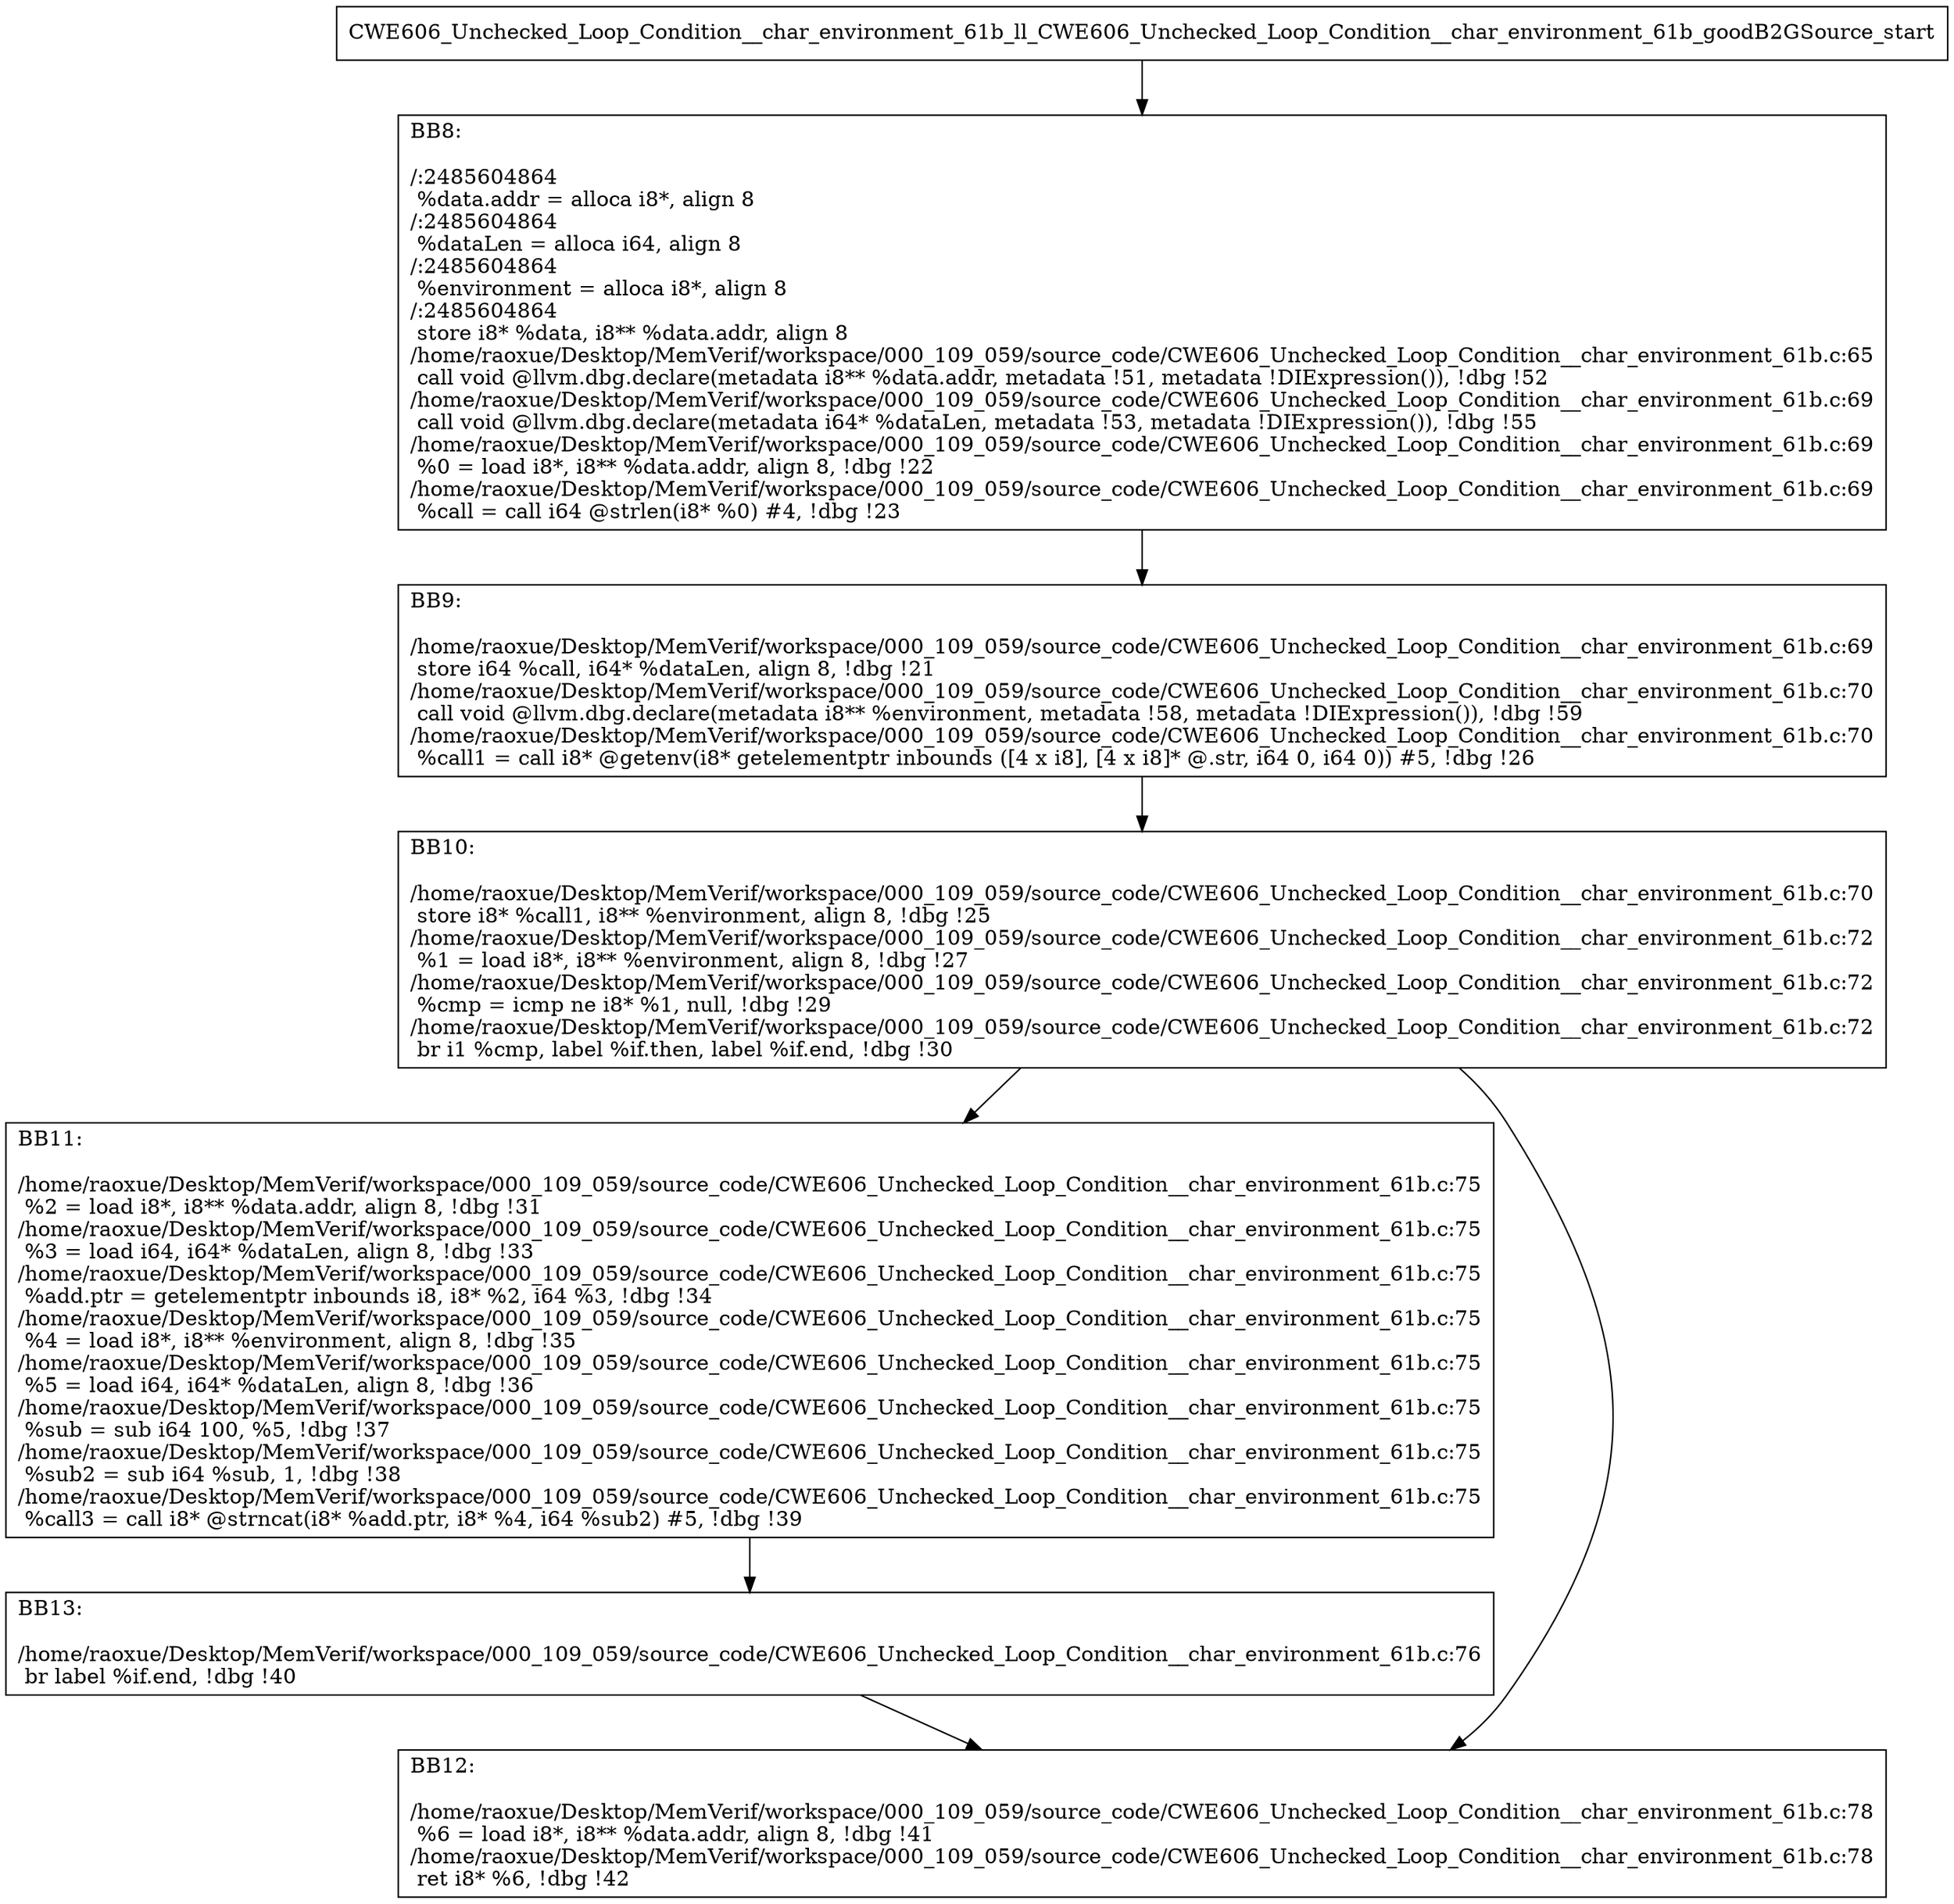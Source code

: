 digraph "CFG for'CWE606_Unchecked_Loop_Condition__char_environment_61b_ll_CWE606_Unchecked_Loop_Condition__char_environment_61b_goodB2GSource' function" {
	BBCWE606_Unchecked_Loop_Condition__char_environment_61b_ll_CWE606_Unchecked_Loop_Condition__char_environment_61b_goodB2GSource_start[shape=record,label="{CWE606_Unchecked_Loop_Condition__char_environment_61b_ll_CWE606_Unchecked_Loop_Condition__char_environment_61b_goodB2GSource_start}"];
	BBCWE606_Unchecked_Loop_Condition__char_environment_61b_ll_CWE606_Unchecked_Loop_Condition__char_environment_61b_goodB2GSource_start-> CWE606_Unchecked_Loop_Condition__char_environment_61b_ll_CWE606_Unchecked_Loop_Condition__char_environment_61b_goodB2GSourceBB8;
	CWE606_Unchecked_Loop_Condition__char_environment_61b_ll_CWE606_Unchecked_Loop_Condition__char_environment_61b_goodB2GSourceBB8 [shape=record, label="{BB8:\l\l/:2485604864\l
  %data.addr = alloca i8*, align 8\l
/:2485604864\l
  %dataLen = alloca i64, align 8\l
/:2485604864\l
  %environment = alloca i8*, align 8\l
/:2485604864\l
  store i8* %data, i8** %data.addr, align 8\l
/home/raoxue/Desktop/MemVerif/workspace/000_109_059/source_code/CWE606_Unchecked_Loop_Condition__char_environment_61b.c:65\l
  call void @llvm.dbg.declare(metadata i8** %data.addr, metadata !51, metadata !DIExpression()), !dbg !52\l
/home/raoxue/Desktop/MemVerif/workspace/000_109_059/source_code/CWE606_Unchecked_Loop_Condition__char_environment_61b.c:69\l
  call void @llvm.dbg.declare(metadata i64* %dataLen, metadata !53, metadata !DIExpression()), !dbg !55\l
/home/raoxue/Desktop/MemVerif/workspace/000_109_059/source_code/CWE606_Unchecked_Loop_Condition__char_environment_61b.c:69\l
  %0 = load i8*, i8** %data.addr, align 8, !dbg !22\l
/home/raoxue/Desktop/MemVerif/workspace/000_109_059/source_code/CWE606_Unchecked_Loop_Condition__char_environment_61b.c:69\l
  %call = call i64 @strlen(i8* %0) #4, !dbg !23\l
}"];
	CWE606_Unchecked_Loop_Condition__char_environment_61b_ll_CWE606_Unchecked_Loop_Condition__char_environment_61b_goodB2GSourceBB8-> CWE606_Unchecked_Loop_Condition__char_environment_61b_ll_CWE606_Unchecked_Loop_Condition__char_environment_61b_goodB2GSourceBB9;
	CWE606_Unchecked_Loop_Condition__char_environment_61b_ll_CWE606_Unchecked_Loop_Condition__char_environment_61b_goodB2GSourceBB9 [shape=record, label="{BB9:\l\l/home/raoxue/Desktop/MemVerif/workspace/000_109_059/source_code/CWE606_Unchecked_Loop_Condition__char_environment_61b.c:69\l
  store i64 %call, i64* %dataLen, align 8, !dbg !21\l
/home/raoxue/Desktop/MemVerif/workspace/000_109_059/source_code/CWE606_Unchecked_Loop_Condition__char_environment_61b.c:70\l
  call void @llvm.dbg.declare(metadata i8** %environment, metadata !58, metadata !DIExpression()), !dbg !59\l
/home/raoxue/Desktop/MemVerif/workspace/000_109_059/source_code/CWE606_Unchecked_Loop_Condition__char_environment_61b.c:70\l
  %call1 = call i8* @getenv(i8* getelementptr inbounds ([4 x i8], [4 x i8]* @.str, i64 0, i64 0)) #5, !dbg !26\l
}"];
	CWE606_Unchecked_Loop_Condition__char_environment_61b_ll_CWE606_Unchecked_Loop_Condition__char_environment_61b_goodB2GSourceBB9-> CWE606_Unchecked_Loop_Condition__char_environment_61b_ll_CWE606_Unchecked_Loop_Condition__char_environment_61b_goodB2GSourceBB10;
	CWE606_Unchecked_Loop_Condition__char_environment_61b_ll_CWE606_Unchecked_Loop_Condition__char_environment_61b_goodB2GSourceBB10 [shape=record, label="{BB10:\l\l/home/raoxue/Desktop/MemVerif/workspace/000_109_059/source_code/CWE606_Unchecked_Loop_Condition__char_environment_61b.c:70\l
  store i8* %call1, i8** %environment, align 8, !dbg !25\l
/home/raoxue/Desktop/MemVerif/workspace/000_109_059/source_code/CWE606_Unchecked_Loop_Condition__char_environment_61b.c:72\l
  %1 = load i8*, i8** %environment, align 8, !dbg !27\l
/home/raoxue/Desktop/MemVerif/workspace/000_109_059/source_code/CWE606_Unchecked_Loop_Condition__char_environment_61b.c:72\l
  %cmp = icmp ne i8* %1, null, !dbg !29\l
/home/raoxue/Desktop/MemVerif/workspace/000_109_059/source_code/CWE606_Unchecked_Loop_Condition__char_environment_61b.c:72\l
  br i1 %cmp, label %if.then, label %if.end, !dbg !30\l
}"];
	CWE606_Unchecked_Loop_Condition__char_environment_61b_ll_CWE606_Unchecked_Loop_Condition__char_environment_61b_goodB2GSourceBB10-> CWE606_Unchecked_Loop_Condition__char_environment_61b_ll_CWE606_Unchecked_Loop_Condition__char_environment_61b_goodB2GSourceBB11;
	CWE606_Unchecked_Loop_Condition__char_environment_61b_ll_CWE606_Unchecked_Loop_Condition__char_environment_61b_goodB2GSourceBB10-> CWE606_Unchecked_Loop_Condition__char_environment_61b_ll_CWE606_Unchecked_Loop_Condition__char_environment_61b_goodB2GSourceBB12;
	CWE606_Unchecked_Loop_Condition__char_environment_61b_ll_CWE606_Unchecked_Loop_Condition__char_environment_61b_goodB2GSourceBB11 [shape=record, label="{BB11:\l\l/home/raoxue/Desktop/MemVerif/workspace/000_109_059/source_code/CWE606_Unchecked_Loop_Condition__char_environment_61b.c:75\l
  %2 = load i8*, i8** %data.addr, align 8, !dbg !31\l
/home/raoxue/Desktop/MemVerif/workspace/000_109_059/source_code/CWE606_Unchecked_Loop_Condition__char_environment_61b.c:75\l
  %3 = load i64, i64* %dataLen, align 8, !dbg !33\l
/home/raoxue/Desktop/MemVerif/workspace/000_109_059/source_code/CWE606_Unchecked_Loop_Condition__char_environment_61b.c:75\l
  %add.ptr = getelementptr inbounds i8, i8* %2, i64 %3, !dbg !34\l
/home/raoxue/Desktop/MemVerif/workspace/000_109_059/source_code/CWE606_Unchecked_Loop_Condition__char_environment_61b.c:75\l
  %4 = load i8*, i8** %environment, align 8, !dbg !35\l
/home/raoxue/Desktop/MemVerif/workspace/000_109_059/source_code/CWE606_Unchecked_Loop_Condition__char_environment_61b.c:75\l
  %5 = load i64, i64* %dataLen, align 8, !dbg !36\l
/home/raoxue/Desktop/MemVerif/workspace/000_109_059/source_code/CWE606_Unchecked_Loop_Condition__char_environment_61b.c:75\l
  %sub = sub i64 100, %5, !dbg !37\l
/home/raoxue/Desktop/MemVerif/workspace/000_109_059/source_code/CWE606_Unchecked_Loop_Condition__char_environment_61b.c:75\l
  %sub2 = sub i64 %sub, 1, !dbg !38\l
/home/raoxue/Desktop/MemVerif/workspace/000_109_059/source_code/CWE606_Unchecked_Loop_Condition__char_environment_61b.c:75\l
  %call3 = call i8* @strncat(i8* %add.ptr, i8* %4, i64 %sub2) #5, !dbg !39\l
}"];
	CWE606_Unchecked_Loop_Condition__char_environment_61b_ll_CWE606_Unchecked_Loop_Condition__char_environment_61b_goodB2GSourceBB11-> CWE606_Unchecked_Loop_Condition__char_environment_61b_ll_CWE606_Unchecked_Loop_Condition__char_environment_61b_goodB2GSourceBB13;
	CWE606_Unchecked_Loop_Condition__char_environment_61b_ll_CWE606_Unchecked_Loop_Condition__char_environment_61b_goodB2GSourceBB13 [shape=record, label="{BB13:\l\l/home/raoxue/Desktop/MemVerif/workspace/000_109_059/source_code/CWE606_Unchecked_Loop_Condition__char_environment_61b.c:76\l
  br label %if.end, !dbg !40\l
}"];
	CWE606_Unchecked_Loop_Condition__char_environment_61b_ll_CWE606_Unchecked_Loop_Condition__char_environment_61b_goodB2GSourceBB13-> CWE606_Unchecked_Loop_Condition__char_environment_61b_ll_CWE606_Unchecked_Loop_Condition__char_environment_61b_goodB2GSourceBB12;
	CWE606_Unchecked_Loop_Condition__char_environment_61b_ll_CWE606_Unchecked_Loop_Condition__char_environment_61b_goodB2GSourceBB12 [shape=record, label="{BB12:\l\l/home/raoxue/Desktop/MemVerif/workspace/000_109_059/source_code/CWE606_Unchecked_Loop_Condition__char_environment_61b.c:78\l
  %6 = load i8*, i8** %data.addr, align 8, !dbg !41\l
/home/raoxue/Desktop/MemVerif/workspace/000_109_059/source_code/CWE606_Unchecked_Loop_Condition__char_environment_61b.c:78\l
  ret i8* %6, !dbg !42\l
}"];
}
